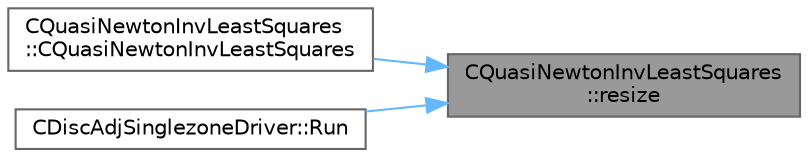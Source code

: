 digraph "CQuasiNewtonInvLeastSquares::resize"
{
 // LATEX_PDF_SIZE
  bgcolor="transparent";
  edge [fontname=Helvetica,fontsize=10,labelfontname=Helvetica,labelfontsize=10];
  node [fontname=Helvetica,fontsize=10,shape=box,height=0.2,width=0.4];
  rankdir="RL";
  Node1 [id="Node000001",label="CQuasiNewtonInvLeastSquares\l::resize",height=0.2,width=0.4,color="gray40", fillcolor="grey60", style="filled", fontcolor="black",tooltip="Resize the object."];
  Node1 -> Node2 [id="edge1_Node000001_Node000002",dir="back",color="steelblue1",style="solid",tooltip=" "];
  Node2 [id="Node000002",label="CQuasiNewtonInvLeastSquares\l::CQuasiNewtonInvLeastSquares",height=0.2,width=0.4,color="grey40", fillcolor="white", style="filled",URL="$classCQuasiNewtonInvLeastSquares.html#a5763aee00c464f90833e143a0ae9b966",tooltip="Construction with allocation, see \"resize\"."];
  Node1 -> Node3 [id="edge2_Node000001_Node000003",dir="back",color="steelblue1",style="solid",tooltip=" "];
  Node3 [id="Node000003",label="CDiscAdjSinglezoneDriver::Run",height=0.2,width=0.4,color="grey40", fillcolor="white", style="filled",URL="$classCDiscAdjSinglezoneDriver.html#a8f953f7bd46ee86ade056068e5eb2419",tooltip="Run a single iteration of the discrete adjoint solver with a single zone."];
}
